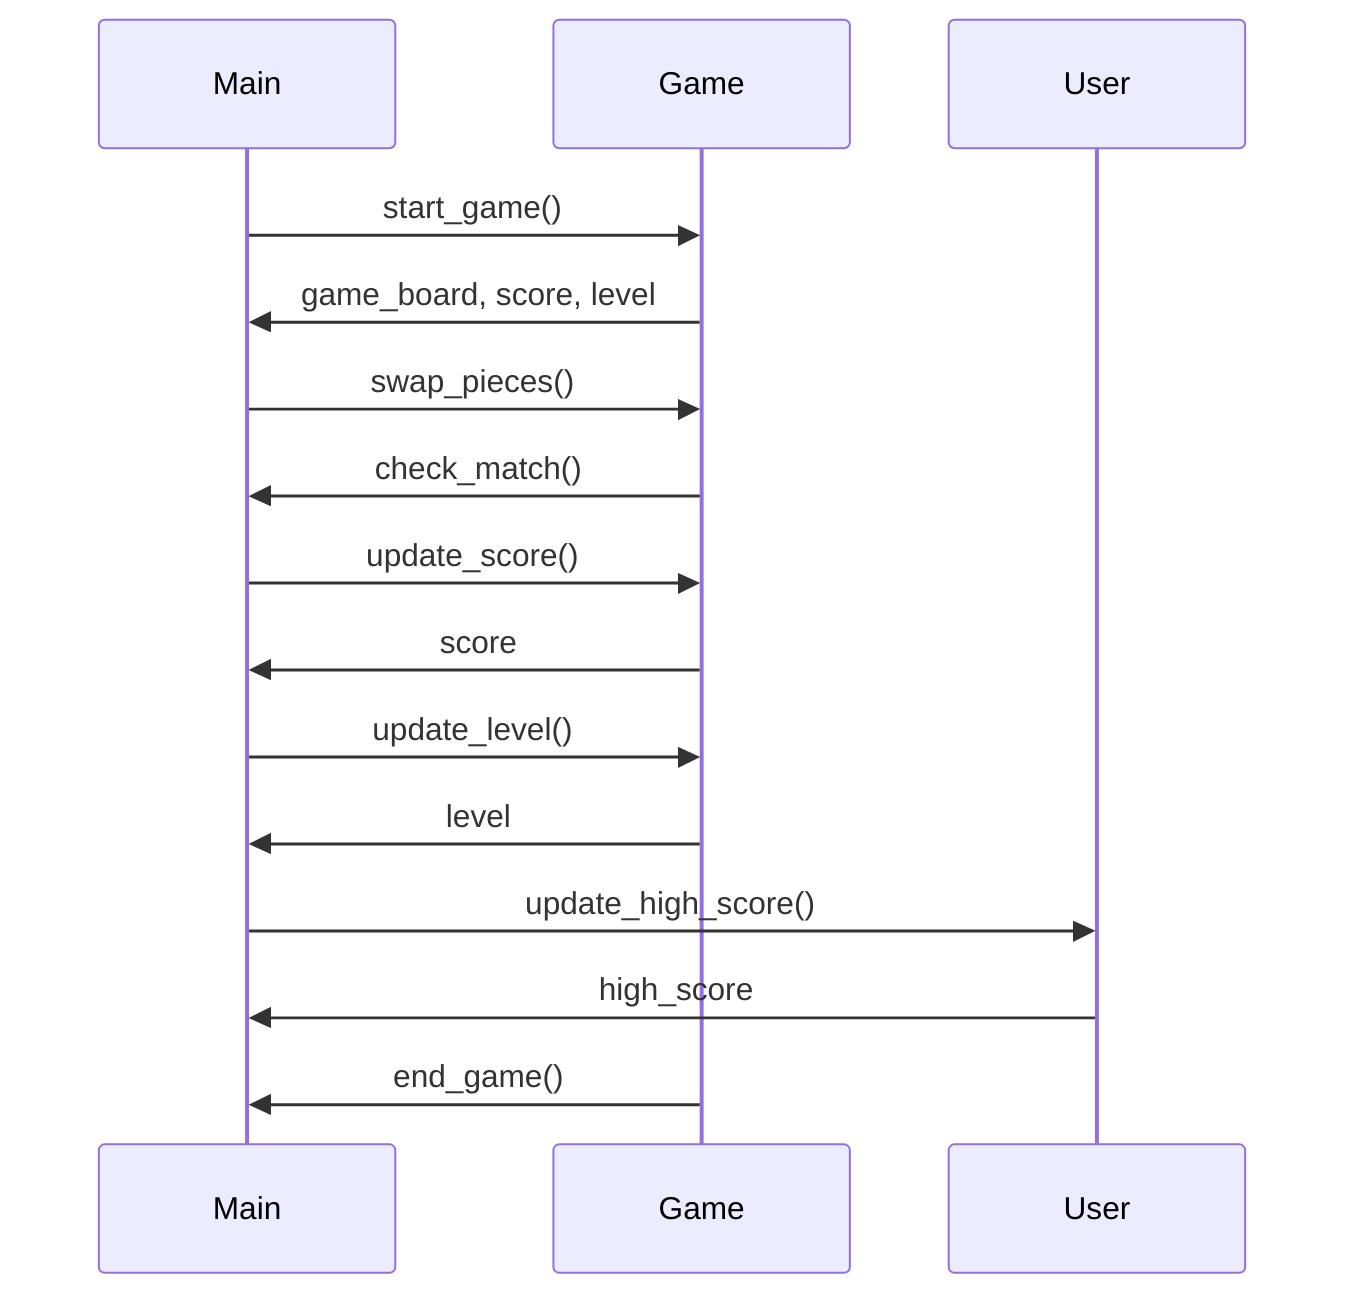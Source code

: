 sequenceDiagram
    participant M as Main
    participant G as Game
    participant U as User
    M->>G: start_game()
    G->>M: game_board, score, level
    M->>G: swap_pieces()
    G->>M: check_match()
    M->>G: update_score()
    G->>M: score
    M->>G: update_level()
    G->>M: level
    M->>U: update_high_score()
    U->>M: high_score
    G->>M: end_game()
